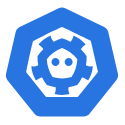 <mxfile version="20.2.8" type="github">
  <diagram id="K9pWRaJT-8Ic0y17VHCI" name="第 1 页">
    <mxGraphModel dx="1426" dy="826" grid="1" gridSize="10" guides="1" tooltips="1" connect="1" arrows="1" fold="1" page="1" pageScale="1" pageWidth="827" pageHeight="1169" math="0" shadow="0">
      <root>
        <mxCell id="0" />
        <mxCell id="1" parent="0" />
        <mxCell id="Gxc3jQeNL3H-JdKQoSbk-1" value="" style="sketch=0;html=1;dashed=0;whitespace=wrap;fillColor=#2875E2;strokeColor=#ffffff;points=[[0.005,0.63,0],[0.1,0.2,0],[0.9,0.2,0],[0.5,0,0],[0.995,0.63,0],[0.72,0.99,0],[0.5,1,0],[0.28,0.99,0]];shape=mxgraph.kubernetes.icon;prIcon=etcd" vertex="1" parent="1">
          <mxGeometry x="340" y="100" width="60" height="60" as="geometry" />
        </mxCell>
      </root>
    </mxGraphModel>
  </diagram>
</mxfile>
